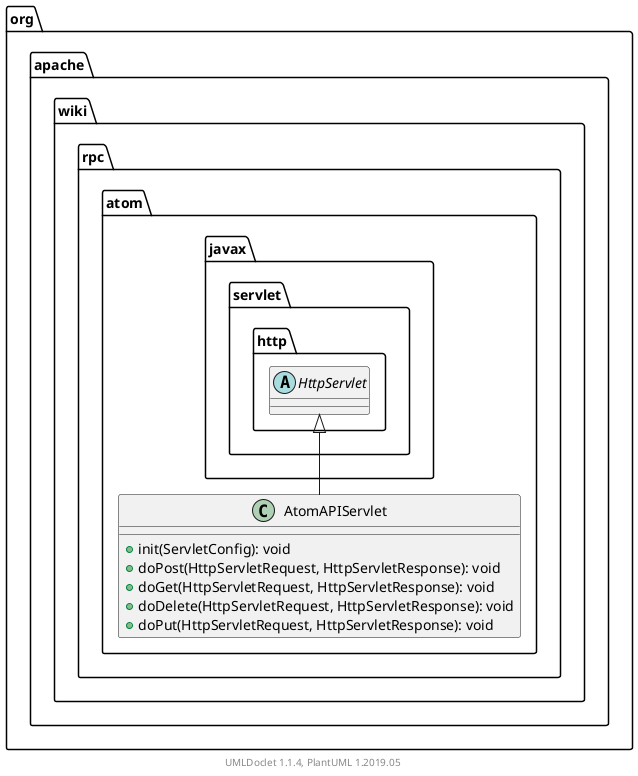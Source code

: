 @startuml

    namespace org.apache.wiki.rpc.atom {

        class AtomAPIServlet [[AtomAPIServlet.html]] {
            +init(ServletConfig): void
            +doPost(HttpServletRequest, HttpServletResponse): void
            +doGet(HttpServletRequest, HttpServletResponse): void
            +doDelete(HttpServletRequest, HttpServletResponse): void
            +doPut(HttpServletRequest, HttpServletResponse): void
        }

        abstract class javax.servlet.http.HttpServlet
        javax.servlet.http.HttpServlet <|-- AtomAPIServlet

    }


    center footer UMLDoclet 1.1.4, PlantUML 1.2019.05
@enduml
